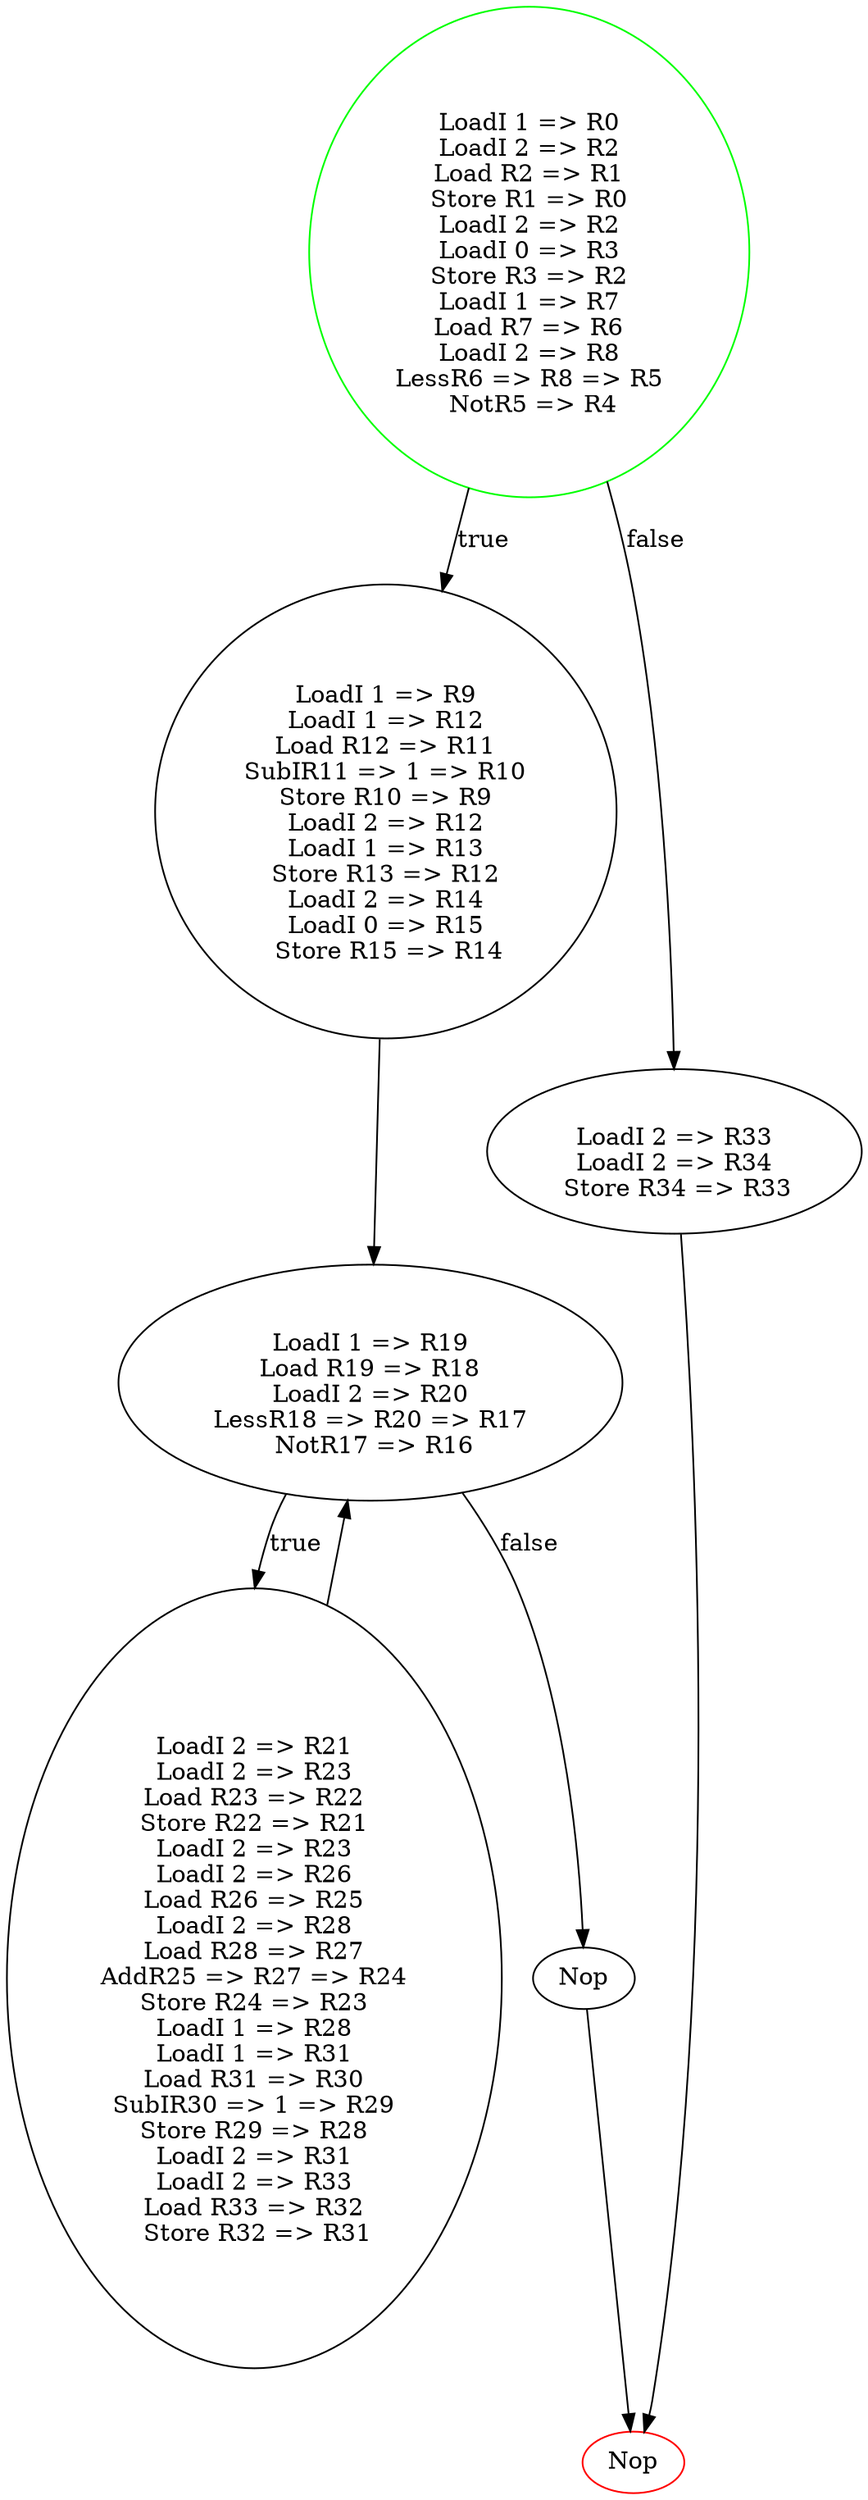 digraph G {
  // Entry node
  0 [shape=ellipse, color=green];
  // Exit node
  6 [shape=ellipse, color=red];
  0 [label=" \n LoadI 1 => R0 \n LoadI 2 => R2 \n Load R2 => R1 \n Store R1 => R0 \n LoadI 2 => R2 \n LoadI 0 => R3 \n Store R3 => R2 \n LoadI 1 => R7 \n Load R7 => R6 \n LoadI 2 => R8 \n LessR6 => R8 => R5 \n NotR5 => R4"];
  1 [label=" \n LoadI 1 => R9 \n LoadI 1 => R12 \n Load R12 => R11 \n SubIR11 => 1 => R10 \n Store R10 => R9 \n LoadI 2 => R12 \n LoadI 1 => R13 \n Store R13 => R12 \n LoadI 2 => R14 \n LoadI 0 => R15 \n Store R15 => R14"];
  2 [label=" \n LoadI 1 => R19 \n Load R19 => R18 \n LoadI 2 => R20 \n LessR18 => R20 => R17 \n NotR17 => R16"];
  3 [label=" \n LoadI 2 => R21 \n LoadI 2 => R23 \n Load R23 => R22 \n Store R22 => R21 \n LoadI 2 => R23 \n LoadI 2 => R26 \n Load R26 => R25 \n LoadI 2 => R28 \n Load R28 => R27 \n AddR25 => R27 => R24 \n Store R24 => R23 \n LoadI 1 => R28 \n LoadI 1 => R31 \n Load R31 => R30 \n SubIR30 => 1 => R29 \n Store R29 => R28 \n LoadI 2 => R31 \n LoadI 2 => R33 \n Load R33 => R32 \n Store R32 => R31"];
  4 [label="Nop"];
  5 [label=" \n LoadI 2 => R33 \n LoadI 2 => R34 \n Store R34 => R33"];
  6 [label="Nop"];
0 -> 1 [label="true"];
0 -> 5 [label="false"];1 -> 2;
2 -> 3 [label="true"];
2 -> 4 [label="false"];3 -> 2;
4 -> 6;
5 -> 6;
}
